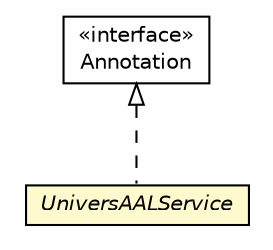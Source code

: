#!/usr/local/bin/dot
#
# Class diagram 
# Generated by UMLGraph version R5_6-24-gf6e263 (http://www.umlgraph.org/)
#

digraph G {
	edge [fontname="Helvetica",fontsize=10,labelfontname="Helvetica",labelfontsize=10];
	node [fontname="Helvetica",fontsize=10,shape=plaintext];
	nodesep=0.25;
	ranksep=0.5;
	// org.universAAL.middleware.api.annotation.UniversAALService
	c396717 [label=<<table title="org.universAAL.middleware.api.annotation.UniversAALService" border="0" cellborder="1" cellspacing="0" cellpadding="2" port="p" bgcolor="lemonChiffon" href="./UniversAALService.html">
		<tr><td><table border="0" cellspacing="0" cellpadding="1">
<tr><td align="center" balign="center"><font face="Helvetica-Oblique"> UniversAALService </font></td></tr>
		</table></td></tr>
		</table>>, URL="./UniversAALService.html", fontname="Helvetica", fontcolor="black", fontsize=10.0];
	//org.universAAL.middleware.api.annotation.UniversAALService implements java.lang.annotation.Annotation
	c396797:p -> c396717:p [dir=back,arrowtail=empty,style=dashed];
	// java.lang.annotation.Annotation
	c396797 [label=<<table title="java.lang.annotation.Annotation" border="0" cellborder="1" cellspacing="0" cellpadding="2" port="p" href="http://java.sun.com/j2se/1.4.2/docs/api/java/lang/annotation/Annotation.html">
		<tr><td><table border="0" cellspacing="0" cellpadding="1">
<tr><td align="center" balign="center"> &#171;interface&#187; </td></tr>
<tr><td align="center" balign="center"> Annotation </td></tr>
		</table></td></tr>
		</table>>, URL="http://java.sun.com/j2se/1.4.2/docs/api/java/lang/annotation/Annotation.html", fontname="Helvetica", fontcolor="black", fontsize=10.0];
}

